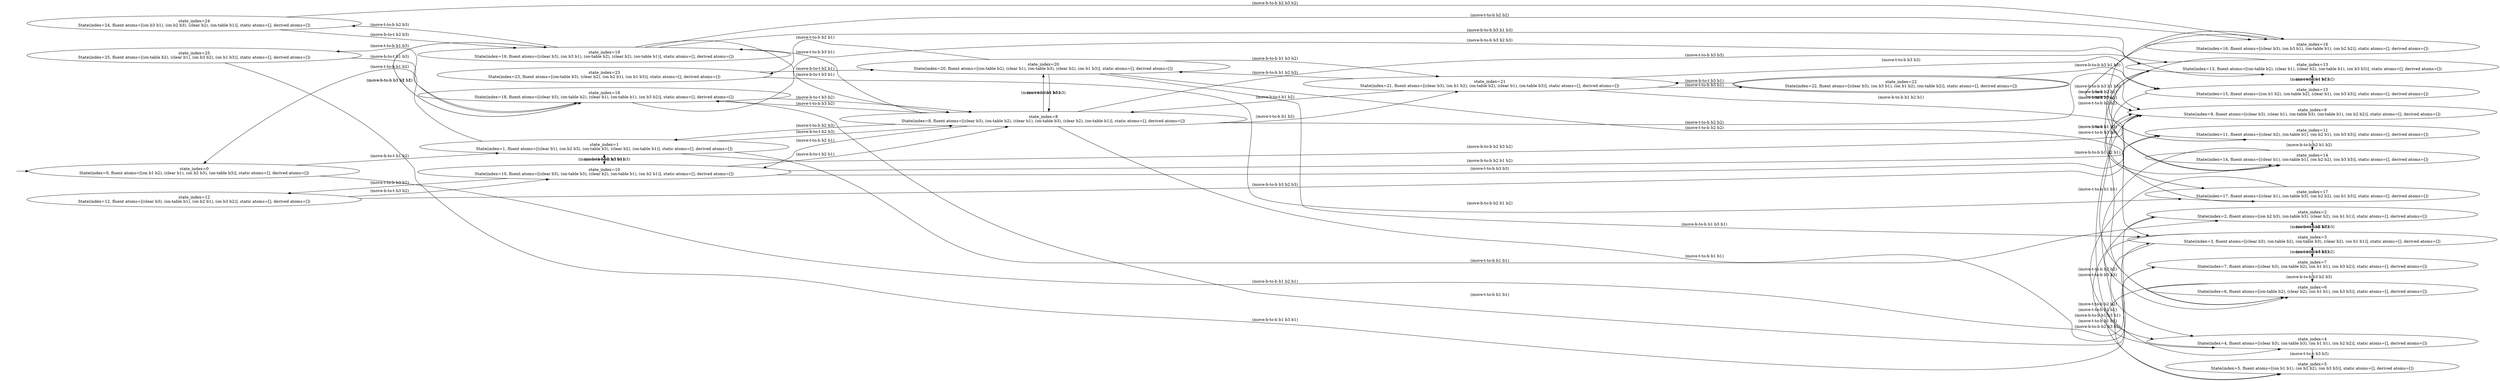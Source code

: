 digraph {
rankdir="LR"
s0[label="state_index=0
State(index=0, fluent atoms=[(on b1 b2), (clear b1), (on b2 b3), (on-table b3)], static atoms=[], derived atoms=[])
"]
s1[label="state_index=1
State(index=1, fluent atoms=[(clear b1), (on b2 b3), (on-table b3), (clear b2), (on-table b1)], static atoms=[], derived atoms=[])
"]
s2[label="state_index=2
State(index=2, fluent atoms=[(on b2 b3), (on-table b3), (clear b2), (on b1 b1)], static atoms=[], derived atoms=[])
"]
s3[label="state_index=3
State(index=3, fluent atoms=[(clear b3), (on-table b2), (on-table b3), (clear b2), (on b1 b1)], static atoms=[], derived atoms=[])
"]
s4[label="state_index=4
State(index=4, fluent atoms=[(clear b3), (on-table b3), (on b1 b1), (on b2 b2)], static atoms=[], derived atoms=[])
"]
s5[label="state_index=5
State(index=5, fluent atoms=[(on b1 b1), (on b2 b2), (on b3 b3)], static atoms=[], derived atoms=[])
"]
s6[label="state_index=6
State(index=6, fluent atoms=[(on-table b2), (clear b2), (on b1 b1), (on b3 b3)], static atoms=[], derived atoms=[])
"]
s7[label="state_index=7
State(index=7, fluent atoms=[(clear b3), (on-table b2), (on b1 b1), (on b3 b2)], static atoms=[], derived atoms=[])
"]
s8[label="state_index=8
State(index=8, fluent atoms=[(clear b3), (on-table b2), (clear b1), (on-table b3), (clear b2), (on-table b1)], static atoms=[], derived atoms=[])
"]
s9[label="state_index=9
State(index=9, fluent atoms=[(clear b3), (clear b1), (on-table b3), (on-table b1), (on b2 b2)], static atoms=[], derived atoms=[])
"]
s10[label="state_index=10
State(index=10, fluent atoms=[(clear b3), (on-table b3), (clear b2), (on-table b1), (on b2 b1)], static atoms=[], derived atoms=[])
"]
s11[label="state_index=11
State(index=11, fluent atoms=[(clear b2), (on-table b1), (on b2 b1), (on b3 b3)], static atoms=[], derived atoms=[])
"]
s12[label="state_index=12
State(index=12, fluent atoms=[(clear b3), (on-table b1), (on b2 b1), (on b3 b2)], static atoms=[], derived atoms=[])
"]
s13[label="state_index=13
State(index=13, fluent atoms=[(on-table b2), (clear b1), (clear b2), (on-table b1), (on b3 b3)], static atoms=[], derived atoms=[])
"]
s14[label="state_index=14
State(index=14, fluent atoms=[(clear b1), (on-table b1), (on b2 b2), (on b3 b3)], static atoms=[], derived atoms=[])
"]
s15[label="state_index=15
State(index=15, fluent atoms=[(on b1 b2), (on-table b2), (clear b1), (on b3 b3)], static atoms=[], derived atoms=[])
"]
s16[label="state_index=16
State(index=16, fluent atoms=[(clear b3), (on b3 b1), (on-table b1), (on b2 b2)], static atoms=[], derived atoms=[])
"]
s17[label="state_index=17
State(index=17, fluent atoms=[(clear b1), (on-table b3), (on b2 b2), (on b1 b3)], static atoms=[], derived atoms=[])
"]
s18[label="state_index=18
State(index=18, fluent atoms=[(clear b3), (on-table b2), (clear b1), (on-table b1), (on b3 b2)], static atoms=[], derived atoms=[])
"]
s19[label="state_index=19
State(index=19, fluent atoms=[(clear b3), (on b3 b1), (on-table b2), (clear b2), (on-table b1)], static atoms=[], derived atoms=[])
"]
s20[label="state_index=20
State(index=20, fluent atoms=[(on-table b2), (clear b1), (on-table b3), (clear b2), (on b1 b3)], static atoms=[], derived atoms=[])
"]
s21[label="state_index=21
State(index=21, fluent atoms=[(clear b3), (on b1 b2), (on-table b2), (clear b1), (on-table b3)], static atoms=[], derived atoms=[])
"]
s22[peripheries=2,label="state_index=22
State(index=22, fluent atoms=[(clear b3), (on b3 b1), (on b1 b2), (on-table b2)], static atoms=[], derived atoms=[])
"]
s23[label="state_index=23
State(index=23, fluent atoms=[(on-table b3), (clear b2), (on b2 b1), (on b1 b3)], static atoms=[], derived atoms=[])
"]
s24[label="state_index=24
State(index=24, fluent atoms=[(on b3 b1), (on b2 b3), (clear b2), (on-table b1)], static atoms=[], derived atoms=[])
"]
s25[label="state_index=25
State(index=25, fluent atoms=[(on-table b2), (clear b1), (on b3 b2), (on b1 b3)], static atoms=[], derived atoms=[])
"]
Dangling [ label = "", style = invis ]
{ rank = same; Dangling }
Dangling -> s0
{ rank = same; s2,s3,s4,s5,s6,s7,s9,s11,s13,s14,s15,s16,s17}
{ rank = same; s0,s12,s24,s25}
{ rank = same; s1,s10,s18,s19,s23}
{ rank = same; s8,s20}
{ rank = same; s21}
{ rank = same; s22}
s0->s1 [label="(move-b-to-t b1 b2)
"]
s0->s2 [label="(move-b-to-b b1 b2 b1)
"]
s1->s0 [label="(move-t-to-b b1 b2)
"]
s1->s2 [label="(move-t-to-b b1 b1)
"]
s1->s8 [label="(move-b-to-t b2 b3)
"]
s1->s9 [label="(move-b-to-b b2 b3 b2)
"]
s1->s10 [label="(move-b-to-b b2 b3 b1)
"]
s2->s3 [label="(move-b-to-t b2 b3)
"]
s2->s4 [label="(move-b-to-b b2 b3 b2)
"]
s3->s2 [label="(move-t-to-b b2 b3)
"]
s3->s4 [label="(move-t-to-b b2 b2)
"]
s3->s6 [label="(move-t-to-b b3 b3)
"]
s3->s7 [label="(move-t-to-b b3 b2)
"]
s4->s5 [label="(move-t-to-b b3 b3)
"]
s6->s5 [label="(move-t-to-b b2 b2)
"]
s7->s3 [label="(move-b-to-t b3 b2)
"]
s7->s6 [label="(move-b-to-b b3 b2 b3)
"]
s8->s1 [label="(move-t-to-b b2 b3)
"]
s8->s3 [label="(move-t-to-b b1 b1)
"]
s8->s9 [label="(move-t-to-b b2 b2)
"]
s8->s10 [label="(move-t-to-b b2 b1)
"]
s8->s13 [label="(move-t-to-b b3 b3)
"]
s8->s18 [label="(move-t-to-b b3 b2)
"]
s8->s19 [label="(move-t-to-b b3 b1)
"]
s8->s20 [label="(move-t-to-b b1 b3)
"]
s8->s21 [label="(move-t-to-b b1 b2)
"]
s9->s4 [label="(move-t-to-b b1 b1)
"]
s9->s14 [label="(move-t-to-b b3 b3)
"]
s9->s16 [label="(move-t-to-b b3 b1)
"]
s9->s17 [label="(move-t-to-b b1 b3)
"]
s10->s1 [label="(move-b-to-b b2 b1 b3)
"]
s10->s8 [label="(move-b-to-t b2 b1)
"]
s10->s9 [label="(move-b-to-b b2 b1 b2)
"]
s10->s11 [label="(move-t-to-b b3 b3)
"]
s10->s12 [label="(move-t-to-b b3 b2)
"]
s11->s13 [label="(move-b-to-t b2 b1)
"]
s11->s14 [label="(move-b-to-b b2 b1 b2)
"]
s12->s10 [label="(move-b-to-t b3 b2)
"]
s12->s11 [label="(move-b-to-b b3 b2 b3)
"]
s13->s6 [label="(move-t-to-b b1 b1)
"]
s13->s11 [label="(move-t-to-b b2 b1)
"]
s13->s14 [label="(move-t-to-b b2 b2)
"]
s13->s15 [label="(move-t-to-b b1 b2)
"]
s14->s5 [label="(move-t-to-b b1 b1)
"]
s15->s6 [label="(move-b-to-b b1 b2 b1)
"]
s15->s13 [label="(move-b-to-t b1 b2)
"]
s16->s9 [label="(move-b-to-t b3 b1)
"]
s16->s14 [label="(move-b-to-b b3 b1 b3)
"]
s17->s4 [label="(move-b-to-b b1 b3 b1)
"]
s17->s9 [label="(move-b-to-t b1 b3)
"]
s18->s7 [label="(move-t-to-b b1 b1)
"]
s18->s8 [label="(move-b-to-t b3 b2)
"]
s18->s13 [label="(move-b-to-b b3 b2 b3)
"]
s18->s19 [label="(move-b-to-b b3 b2 b1)
"]
s18->s25 [label="(move-t-to-b b1 b3)
"]
s19->s8 [label="(move-b-to-t b3 b1)
"]
s19->s13 [label="(move-b-to-b b3 b1 b3)
"]
s19->s16 [label="(move-t-to-b b2 b2)
"]
s19->s18 [label="(move-b-to-b b3 b1 b2)
"]
s19->s24 [label="(move-t-to-b b2 b3)
"]
s20->s3 [label="(move-b-to-b b1 b3 b1)
"]
s20->s8 [label="(move-b-to-t b1 b3)
"]
s20->s17 [label="(move-t-to-b b2 b2)
"]
s20->s21 [label="(move-b-to-b b1 b3 b2)
"]
s20->s23 [label="(move-t-to-b b2 b1)
"]
s21->s3 [label="(move-b-to-b b1 b2 b1)
"]
s21->s8 [label="(move-b-to-t b1 b2)
"]
s21->s15 [label="(move-t-to-b b3 b3)
"]
s21->s20 [label="(move-b-to-b b1 b2 b3)
"]
s21->s22 [label="(move-t-to-b b3 b1)
"]
s22->s15 [label="(move-b-to-b b3 b1 b3)
"]
s22->s21 [label="(move-b-to-t b3 b1)
"]
s23->s17 [label="(move-b-to-b b2 b1 b2)
"]
s23->s20 [label="(move-b-to-t b2 b1)
"]
s24->s16 [label="(move-b-to-b b2 b3 b2)
"]
s24->s19 [label="(move-b-to-t b2 b3)
"]
s25->s7 [label="(move-b-to-b b1 b3 b1)
"]
s25->s18 [label="(move-b-to-t b1 b3)
"]
}
